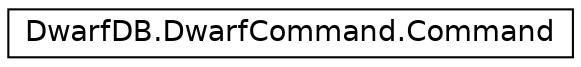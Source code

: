 digraph "Graphical Class Hierarchy"
{
  edge [fontname="Helvetica",fontsize="14",labelfontname="Helvetica",labelfontsize="14"];
  node [fontname="Helvetica",fontsize="14",shape=record];
  rankdir="LR";
  Node1 [label="DwarfDB.DwarfCommand.Command",height=0.2,width=0.4,color="black", fillcolor="white", style="filled",URL="$da/d1d/class_dwarf_d_b_1_1_dwarf_command_1_1_command.html",tooltip="Description of Command. "];
}
